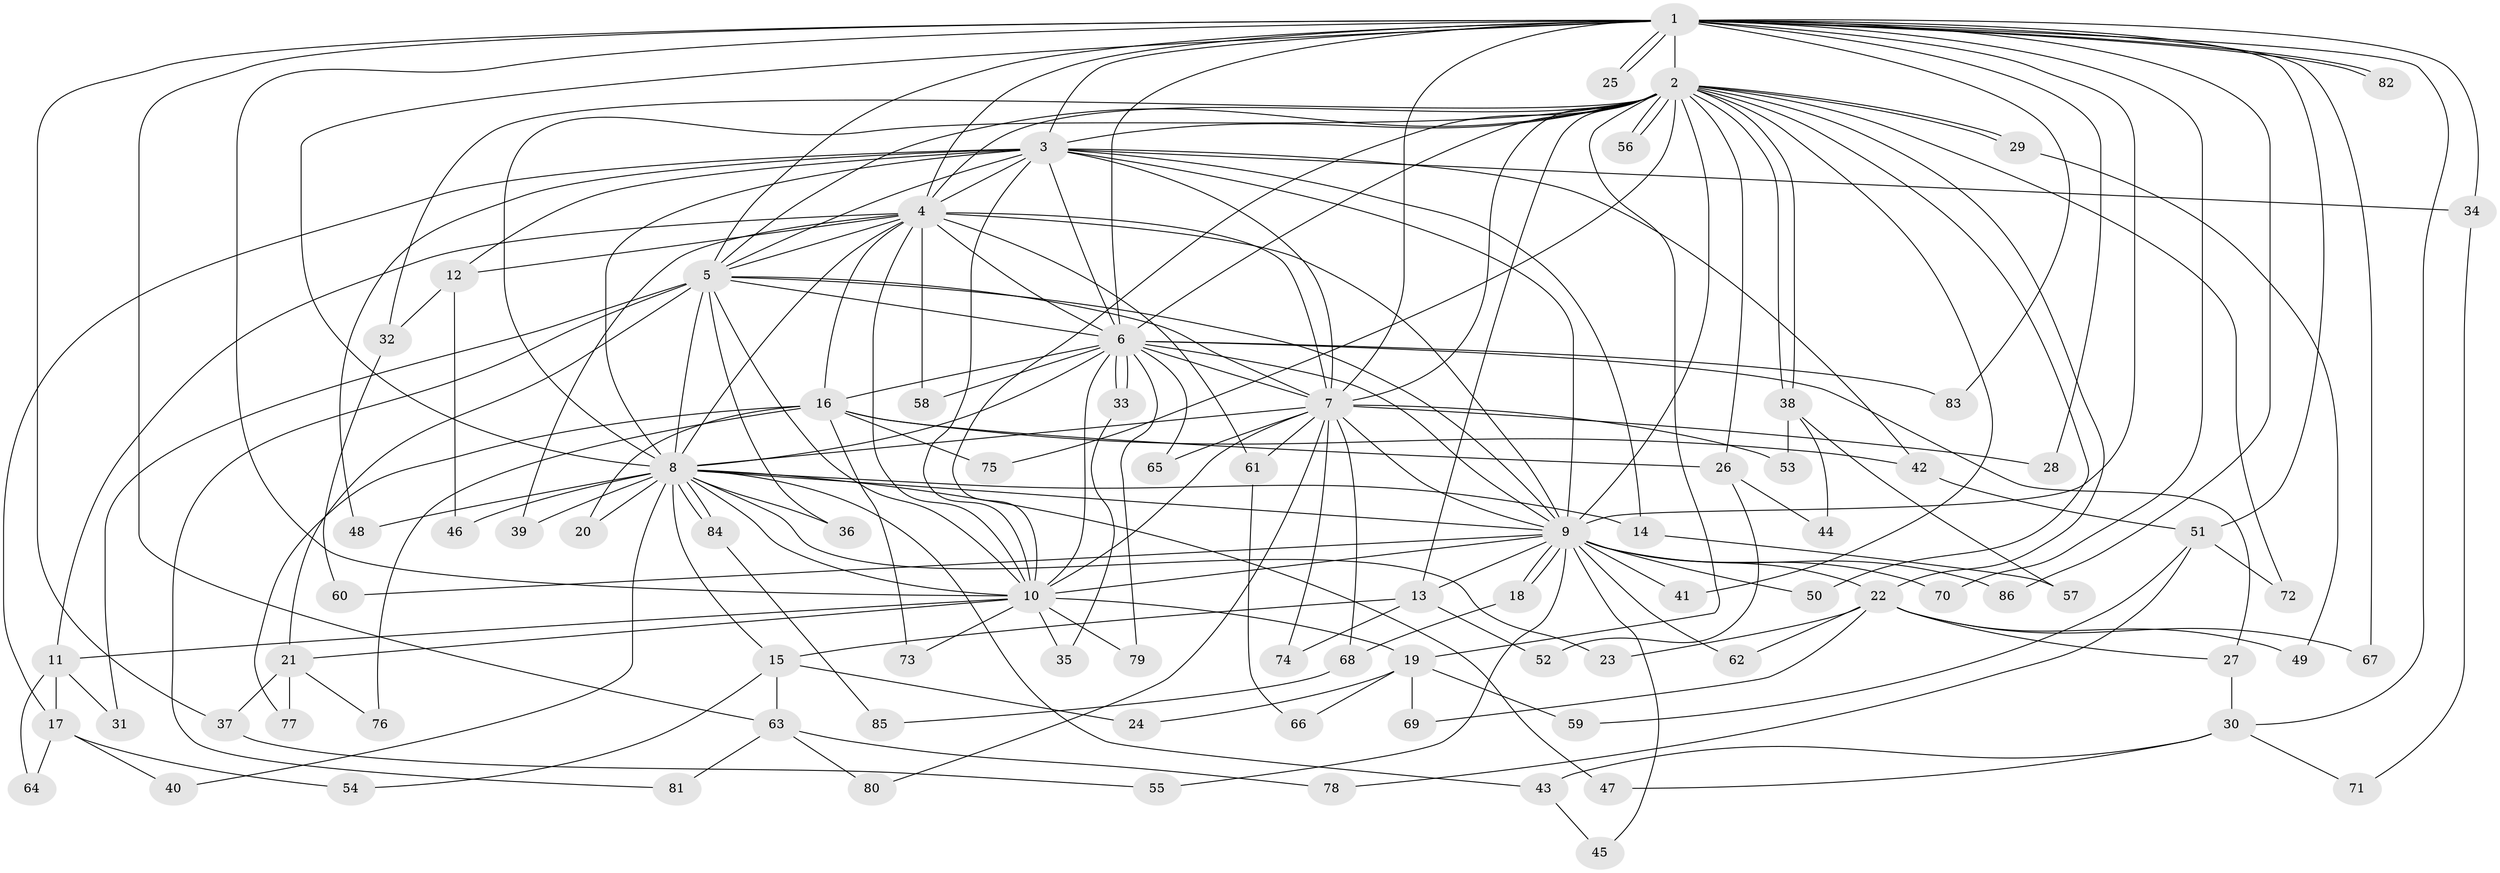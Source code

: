 // Generated by graph-tools (version 1.1) at 2025/11/02/27/25 16:11:00]
// undirected, 86 vertices, 197 edges
graph export_dot {
graph [start="1"]
  node [color=gray90,style=filled];
  1;
  2;
  3;
  4;
  5;
  6;
  7;
  8;
  9;
  10;
  11;
  12;
  13;
  14;
  15;
  16;
  17;
  18;
  19;
  20;
  21;
  22;
  23;
  24;
  25;
  26;
  27;
  28;
  29;
  30;
  31;
  32;
  33;
  34;
  35;
  36;
  37;
  38;
  39;
  40;
  41;
  42;
  43;
  44;
  45;
  46;
  47;
  48;
  49;
  50;
  51;
  52;
  53;
  54;
  55;
  56;
  57;
  58;
  59;
  60;
  61;
  62;
  63;
  64;
  65;
  66;
  67;
  68;
  69;
  70;
  71;
  72;
  73;
  74;
  75;
  76;
  77;
  78;
  79;
  80;
  81;
  82;
  83;
  84;
  85;
  86;
  1 -- 2;
  1 -- 3;
  1 -- 4;
  1 -- 5;
  1 -- 6;
  1 -- 7;
  1 -- 8;
  1 -- 9;
  1 -- 10;
  1 -- 25;
  1 -- 25;
  1 -- 28;
  1 -- 30;
  1 -- 34;
  1 -- 37;
  1 -- 51;
  1 -- 63;
  1 -- 67;
  1 -- 70;
  1 -- 82;
  1 -- 82;
  1 -- 83;
  1 -- 86;
  2 -- 3;
  2 -- 4;
  2 -- 5;
  2 -- 6;
  2 -- 7;
  2 -- 8;
  2 -- 9;
  2 -- 10;
  2 -- 13;
  2 -- 19;
  2 -- 22;
  2 -- 26;
  2 -- 29;
  2 -- 29;
  2 -- 32;
  2 -- 38;
  2 -- 38;
  2 -- 41;
  2 -- 50;
  2 -- 56;
  2 -- 56;
  2 -- 72;
  2 -- 75;
  3 -- 4;
  3 -- 5;
  3 -- 6;
  3 -- 7;
  3 -- 8;
  3 -- 9;
  3 -- 10;
  3 -- 12;
  3 -- 14;
  3 -- 17;
  3 -- 34;
  3 -- 42;
  3 -- 48;
  4 -- 5;
  4 -- 6;
  4 -- 7;
  4 -- 8;
  4 -- 9;
  4 -- 10;
  4 -- 11;
  4 -- 12;
  4 -- 16;
  4 -- 39;
  4 -- 58;
  4 -- 61;
  5 -- 6;
  5 -- 7;
  5 -- 8;
  5 -- 9;
  5 -- 10;
  5 -- 21;
  5 -- 31;
  5 -- 36;
  5 -- 81;
  6 -- 7;
  6 -- 8;
  6 -- 9;
  6 -- 10;
  6 -- 16;
  6 -- 27;
  6 -- 33;
  6 -- 33;
  6 -- 58;
  6 -- 65;
  6 -- 79;
  6 -- 83;
  7 -- 8;
  7 -- 9;
  7 -- 10;
  7 -- 28;
  7 -- 53;
  7 -- 61;
  7 -- 65;
  7 -- 68;
  7 -- 74;
  7 -- 80;
  8 -- 9;
  8 -- 10;
  8 -- 14;
  8 -- 15;
  8 -- 20;
  8 -- 23;
  8 -- 36;
  8 -- 39;
  8 -- 40;
  8 -- 43;
  8 -- 46;
  8 -- 47;
  8 -- 48;
  8 -- 84;
  8 -- 84;
  9 -- 10;
  9 -- 13;
  9 -- 18;
  9 -- 18;
  9 -- 22;
  9 -- 41;
  9 -- 45;
  9 -- 50;
  9 -- 55;
  9 -- 60;
  9 -- 62;
  9 -- 70;
  9 -- 86;
  10 -- 11;
  10 -- 19;
  10 -- 21;
  10 -- 35;
  10 -- 73;
  10 -- 79;
  11 -- 17;
  11 -- 31;
  11 -- 64;
  12 -- 32;
  12 -- 46;
  13 -- 15;
  13 -- 52;
  13 -- 74;
  14 -- 57;
  15 -- 24;
  15 -- 54;
  15 -- 63;
  16 -- 20;
  16 -- 26;
  16 -- 42;
  16 -- 73;
  16 -- 75;
  16 -- 76;
  16 -- 77;
  17 -- 40;
  17 -- 54;
  17 -- 64;
  18 -- 68;
  19 -- 24;
  19 -- 59;
  19 -- 66;
  19 -- 69;
  21 -- 37;
  21 -- 76;
  21 -- 77;
  22 -- 23;
  22 -- 27;
  22 -- 49;
  22 -- 62;
  22 -- 67;
  22 -- 69;
  26 -- 44;
  26 -- 52;
  27 -- 30;
  29 -- 49;
  30 -- 43;
  30 -- 47;
  30 -- 71;
  32 -- 60;
  33 -- 35;
  34 -- 71;
  37 -- 55;
  38 -- 44;
  38 -- 53;
  38 -- 57;
  42 -- 51;
  43 -- 45;
  51 -- 59;
  51 -- 72;
  51 -- 78;
  61 -- 66;
  63 -- 78;
  63 -- 80;
  63 -- 81;
  68 -- 85;
  84 -- 85;
}
